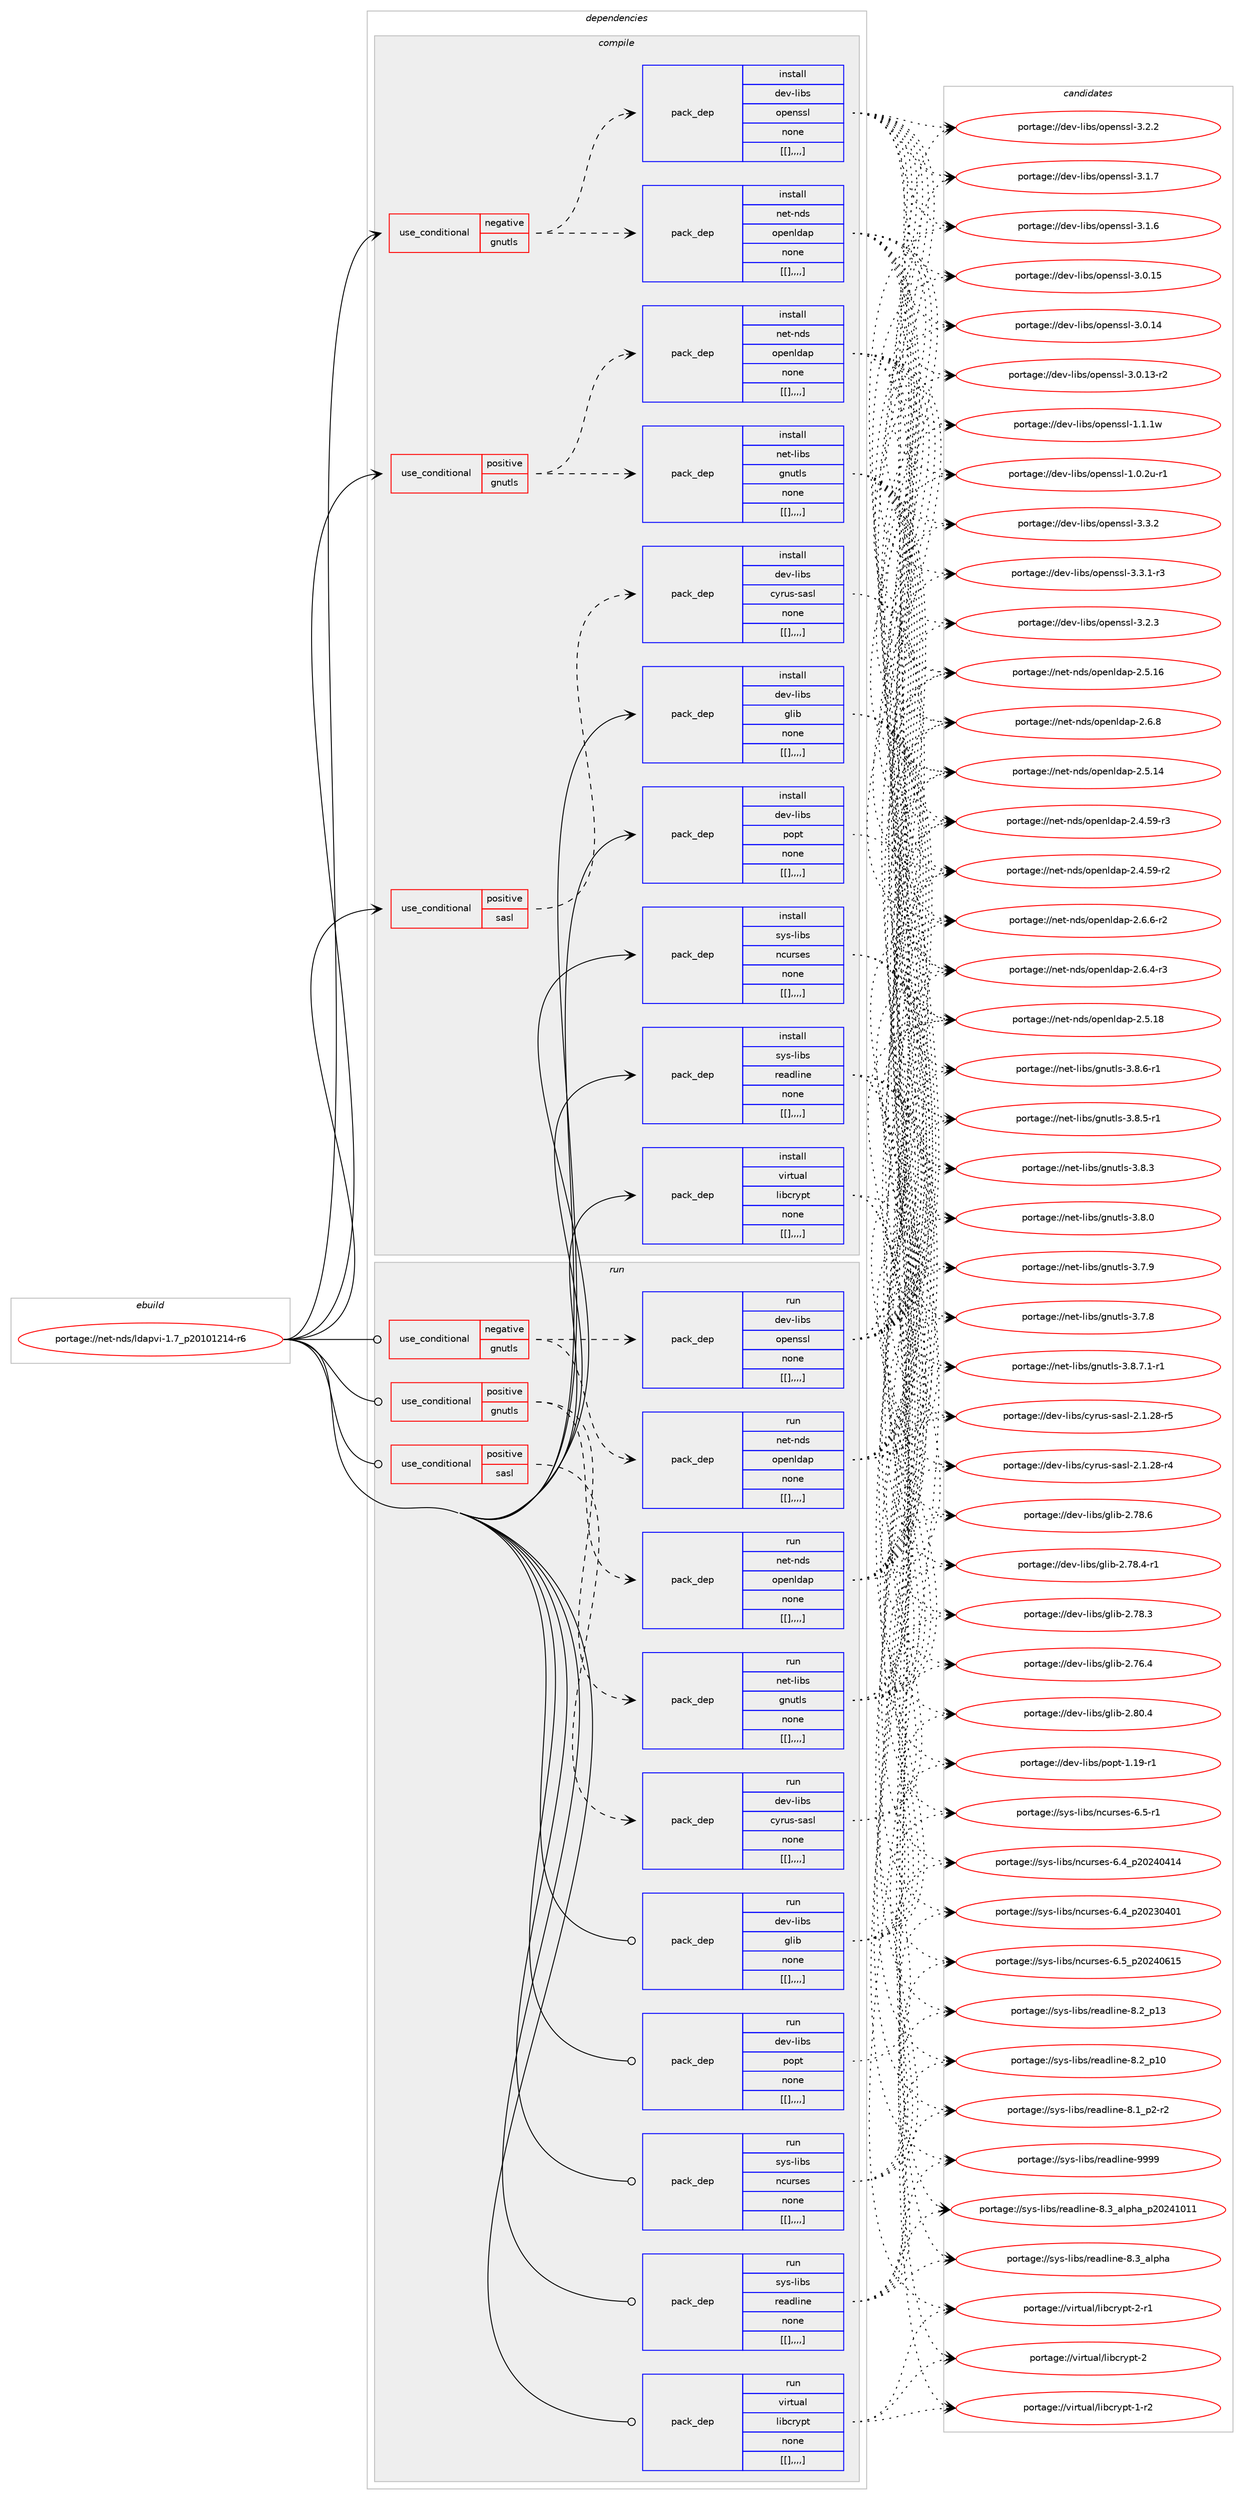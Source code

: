 digraph prolog {

# *************
# Graph options
# *************

newrank=true;
concentrate=true;
compound=true;
graph [rankdir=LR,fontname=Helvetica,fontsize=10,ranksep=1.5];#, ranksep=2.5, nodesep=0.2];
edge  [arrowhead=vee];
node  [fontname=Helvetica,fontsize=10];

# **********
# The ebuild
# **********

subgraph cluster_leftcol {
color=gray;
label=<<i>ebuild</i>>;
id [label="portage://net-nds/ldapvi-1.7_p20101214-r6", color=red, width=4, href="../net-nds/ldapvi-1.7_p20101214-r6.svg"];
}

# ****************
# The dependencies
# ****************

subgraph cluster_midcol {
color=gray;
label=<<i>dependencies</i>>;
subgraph cluster_compile {
fillcolor="#eeeeee";
style=filled;
label=<<i>compile</i>>;
subgraph cond106019 {
dependency401223 [label=<<TABLE BORDER="0" CELLBORDER="1" CELLSPACING="0" CELLPADDING="4"><TR><TD ROWSPAN="3" CELLPADDING="10">use_conditional</TD></TR><TR><TD>negative</TD></TR><TR><TD>gnutls</TD></TR></TABLE>>, shape=none, color=red];
subgraph pack292220 {
dependency401324 [label=<<TABLE BORDER="0" CELLBORDER="1" CELLSPACING="0" CELLPADDING="4" WIDTH="220"><TR><TD ROWSPAN="6" CELLPADDING="30">pack_dep</TD></TR><TR><TD WIDTH="110">install</TD></TR><TR><TD>dev-libs</TD></TR><TR><TD>openssl</TD></TR><TR><TD>none</TD></TR><TR><TD>[[],,,,]</TD></TR></TABLE>>, shape=none, color=blue];
}
dependency401223:e -> dependency401324:w [weight=20,style="dashed",arrowhead="vee"];
subgraph pack292271 {
dependency401339 [label=<<TABLE BORDER="0" CELLBORDER="1" CELLSPACING="0" CELLPADDING="4" WIDTH="220"><TR><TD ROWSPAN="6" CELLPADDING="30">pack_dep</TD></TR><TR><TD WIDTH="110">install</TD></TR><TR><TD>net-nds</TD></TR><TR><TD>openldap</TD></TR><TR><TD>none</TD></TR><TR><TD>[[],,,,]</TD></TR></TABLE>>, shape=none, color=blue];
}
dependency401223:e -> dependency401339:w [weight=20,style="dashed",arrowhead="vee"];
}
id:e -> dependency401223:w [weight=20,style="solid",arrowhead="vee"];
subgraph cond106047 {
dependency401365 [label=<<TABLE BORDER="0" CELLBORDER="1" CELLSPACING="0" CELLPADDING="4"><TR><TD ROWSPAN="3" CELLPADDING="10">use_conditional</TD></TR><TR><TD>positive</TD></TR><TR><TD>gnutls</TD></TR></TABLE>>, shape=none, color=red];
subgraph pack292302 {
dependency401391 [label=<<TABLE BORDER="0" CELLBORDER="1" CELLSPACING="0" CELLPADDING="4" WIDTH="220"><TR><TD ROWSPAN="6" CELLPADDING="30">pack_dep</TD></TR><TR><TD WIDTH="110">install</TD></TR><TR><TD>net-libs</TD></TR><TR><TD>gnutls</TD></TR><TR><TD>none</TD></TR><TR><TD>[[],,,,]</TD></TR></TABLE>>, shape=none, color=blue];
}
dependency401365:e -> dependency401391:w [weight=20,style="dashed",arrowhead="vee"];
subgraph pack292320 {
dependency401395 [label=<<TABLE BORDER="0" CELLBORDER="1" CELLSPACING="0" CELLPADDING="4" WIDTH="220"><TR><TD ROWSPAN="6" CELLPADDING="30">pack_dep</TD></TR><TR><TD WIDTH="110">install</TD></TR><TR><TD>net-nds</TD></TR><TR><TD>openldap</TD></TR><TR><TD>none</TD></TR><TR><TD>[[],,,,]</TD></TR></TABLE>>, shape=none, color=blue];
}
dependency401365:e -> dependency401395:w [weight=20,style="dashed",arrowhead="vee"];
}
id:e -> dependency401365:w [weight=20,style="solid",arrowhead="vee"];
subgraph cond106062 {
dependency401420 [label=<<TABLE BORDER="0" CELLBORDER="1" CELLSPACING="0" CELLPADDING="4"><TR><TD ROWSPAN="3" CELLPADDING="10">use_conditional</TD></TR><TR><TD>positive</TD></TR><TR><TD>sasl</TD></TR></TABLE>>, shape=none, color=red];
subgraph pack292348 {
dependency401436 [label=<<TABLE BORDER="0" CELLBORDER="1" CELLSPACING="0" CELLPADDING="4" WIDTH="220"><TR><TD ROWSPAN="6" CELLPADDING="30">pack_dep</TD></TR><TR><TD WIDTH="110">install</TD></TR><TR><TD>dev-libs</TD></TR><TR><TD>cyrus-sasl</TD></TR><TR><TD>none</TD></TR><TR><TD>[[],,,,]</TD></TR></TABLE>>, shape=none, color=blue];
}
dependency401420:e -> dependency401436:w [weight=20,style="dashed",arrowhead="vee"];
}
id:e -> dependency401420:w [weight=20,style="solid",arrowhead="vee"];
subgraph pack292352 {
dependency401440 [label=<<TABLE BORDER="0" CELLBORDER="1" CELLSPACING="0" CELLPADDING="4" WIDTH="220"><TR><TD ROWSPAN="6" CELLPADDING="30">pack_dep</TD></TR><TR><TD WIDTH="110">install</TD></TR><TR><TD>dev-libs</TD></TR><TR><TD>glib</TD></TR><TR><TD>none</TD></TR><TR><TD>[[],,,,]</TD></TR></TABLE>>, shape=none, color=blue];
}
id:e -> dependency401440:w [weight=20,style="solid",arrowhead="vee"];
subgraph pack292364 {
dependency401473 [label=<<TABLE BORDER="0" CELLBORDER="1" CELLSPACING="0" CELLPADDING="4" WIDTH="220"><TR><TD ROWSPAN="6" CELLPADDING="30">pack_dep</TD></TR><TR><TD WIDTH="110">install</TD></TR><TR><TD>dev-libs</TD></TR><TR><TD>popt</TD></TR><TR><TD>none</TD></TR><TR><TD>[[],,,,]</TD></TR></TABLE>>, shape=none, color=blue];
}
id:e -> dependency401473:w [weight=20,style="solid",arrowhead="vee"];
subgraph pack292385 {
dependency401491 [label=<<TABLE BORDER="0" CELLBORDER="1" CELLSPACING="0" CELLPADDING="4" WIDTH="220"><TR><TD ROWSPAN="6" CELLPADDING="30">pack_dep</TD></TR><TR><TD WIDTH="110">install</TD></TR><TR><TD>sys-libs</TD></TR><TR><TD>ncurses</TD></TR><TR><TD>none</TD></TR><TR><TD>[[],,,,]</TD></TR></TABLE>>, shape=none, color=blue];
}
id:e -> dependency401491:w [weight=20,style="solid",arrowhead="vee"];
subgraph pack292386 {
dependency401506 [label=<<TABLE BORDER="0" CELLBORDER="1" CELLSPACING="0" CELLPADDING="4" WIDTH="220"><TR><TD ROWSPAN="6" CELLPADDING="30">pack_dep</TD></TR><TR><TD WIDTH="110">install</TD></TR><TR><TD>sys-libs</TD></TR><TR><TD>readline</TD></TR><TR><TD>none</TD></TR><TR><TD>[[],,,,]</TD></TR></TABLE>>, shape=none, color=blue];
}
id:e -> dependency401506:w [weight=20,style="solid",arrowhead="vee"];
subgraph pack292399 {
dependency401509 [label=<<TABLE BORDER="0" CELLBORDER="1" CELLSPACING="0" CELLPADDING="4" WIDTH="220"><TR><TD ROWSPAN="6" CELLPADDING="30">pack_dep</TD></TR><TR><TD WIDTH="110">install</TD></TR><TR><TD>virtual</TD></TR><TR><TD>libcrypt</TD></TR><TR><TD>none</TD></TR><TR><TD>[[],,,,]</TD></TR></TABLE>>, shape=none, color=blue];
}
id:e -> dependency401509:w [weight=20,style="solid",arrowhead="vee"];
}
subgraph cluster_compileandrun {
fillcolor="#eeeeee";
style=filled;
label=<<i>compile and run</i>>;
}
subgraph cluster_run {
fillcolor="#eeeeee";
style=filled;
label=<<i>run</i>>;
subgraph cond106097 {
dependency401528 [label=<<TABLE BORDER="0" CELLBORDER="1" CELLSPACING="0" CELLPADDING="4"><TR><TD ROWSPAN="3" CELLPADDING="10">use_conditional</TD></TR><TR><TD>negative</TD></TR><TR><TD>gnutls</TD></TR></TABLE>>, shape=none, color=red];
subgraph pack292431 {
dependency401577 [label=<<TABLE BORDER="0" CELLBORDER="1" CELLSPACING="0" CELLPADDING="4" WIDTH="220"><TR><TD ROWSPAN="6" CELLPADDING="30">pack_dep</TD></TR><TR><TD WIDTH="110">run</TD></TR><TR><TD>dev-libs</TD></TR><TR><TD>openssl</TD></TR><TR><TD>none</TD></TR><TR><TD>[[],,,,]</TD></TR></TABLE>>, shape=none, color=blue];
}
dependency401528:e -> dependency401577:w [weight=20,style="dashed",arrowhead="vee"];
subgraph pack292487 {
dependency401644 [label=<<TABLE BORDER="0" CELLBORDER="1" CELLSPACING="0" CELLPADDING="4" WIDTH="220"><TR><TD ROWSPAN="6" CELLPADDING="30">pack_dep</TD></TR><TR><TD WIDTH="110">run</TD></TR><TR><TD>net-nds</TD></TR><TR><TD>openldap</TD></TR><TR><TD>none</TD></TR><TR><TD>[[],,,,]</TD></TR></TABLE>>, shape=none, color=blue];
}
dependency401528:e -> dependency401644:w [weight=20,style="dashed",arrowhead="vee"];
}
id:e -> dependency401528:w [weight=20,style="solid",arrowhead="odot"];
subgraph cond106138 {
dependency401691 [label=<<TABLE BORDER="0" CELLBORDER="1" CELLSPACING="0" CELLPADDING="4"><TR><TD ROWSPAN="3" CELLPADDING="10">use_conditional</TD></TR><TR><TD>positive</TD></TR><TR><TD>gnutls</TD></TR></TABLE>>, shape=none, color=red];
subgraph pack292540 {
dependency401721 [label=<<TABLE BORDER="0" CELLBORDER="1" CELLSPACING="0" CELLPADDING="4" WIDTH="220"><TR><TD ROWSPAN="6" CELLPADDING="30">pack_dep</TD></TR><TR><TD WIDTH="110">run</TD></TR><TR><TD>net-libs</TD></TR><TR><TD>gnutls</TD></TR><TR><TD>none</TD></TR><TR><TD>[[],,,,]</TD></TR></TABLE>>, shape=none, color=blue];
}
dependency401691:e -> dependency401721:w [weight=20,style="dashed",arrowhead="vee"];
subgraph pack292561 {
dependency401778 [label=<<TABLE BORDER="0" CELLBORDER="1" CELLSPACING="0" CELLPADDING="4" WIDTH="220"><TR><TD ROWSPAN="6" CELLPADDING="30">pack_dep</TD></TR><TR><TD WIDTH="110">run</TD></TR><TR><TD>net-nds</TD></TR><TR><TD>openldap</TD></TR><TR><TD>none</TD></TR><TR><TD>[[],,,,]</TD></TR></TABLE>>, shape=none, color=blue];
}
dependency401691:e -> dependency401778:w [weight=20,style="dashed",arrowhead="vee"];
}
id:e -> dependency401691:w [weight=20,style="solid",arrowhead="odot"];
subgraph cond106185 {
dependency401794 [label=<<TABLE BORDER="0" CELLBORDER="1" CELLSPACING="0" CELLPADDING="4"><TR><TD ROWSPAN="3" CELLPADDING="10">use_conditional</TD></TR><TR><TD>positive</TD></TR><TR><TD>sasl</TD></TR></TABLE>>, shape=none, color=red];
subgraph pack292589 {
dependency401837 [label=<<TABLE BORDER="0" CELLBORDER="1" CELLSPACING="0" CELLPADDING="4" WIDTH="220"><TR><TD ROWSPAN="6" CELLPADDING="30">pack_dep</TD></TR><TR><TD WIDTH="110">run</TD></TR><TR><TD>dev-libs</TD></TR><TR><TD>cyrus-sasl</TD></TR><TR><TD>none</TD></TR><TR><TD>[[],,,,]</TD></TR></TABLE>>, shape=none, color=blue];
}
dependency401794:e -> dependency401837:w [weight=20,style="dashed",arrowhead="vee"];
}
id:e -> dependency401794:w [weight=20,style="solid",arrowhead="odot"];
subgraph pack292631 {
dependency401904 [label=<<TABLE BORDER="0" CELLBORDER="1" CELLSPACING="0" CELLPADDING="4" WIDTH="220"><TR><TD ROWSPAN="6" CELLPADDING="30">pack_dep</TD></TR><TR><TD WIDTH="110">run</TD></TR><TR><TD>dev-libs</TD></TR><TR><TD>glib</TD></TR><TR><TD>none</TD></TR><TR><TD>[[],,,,]</TD></TR></TABLE>>, shape=none, color=blue];
}
id:e -> dependency401904:w [weight=20,style="solid",arrowhead="odot"];
subgraph pack292663 {
dependency401909 [label=<<TABLE BORDER="0" CELLBORDER="1" CELLSPACING="0" CELLPADDING="4" WIDTH="220"><TR><TD ROWSPAN="6" CELLPADDING="30">pack_dep</TD></TR><TR><TD WIDTH="110">run</TD></TR><TR><TD>dev-libs</TD></TR><TR><TD>popt</TD></TR><TR><TD>none</TD></TR><TR><TD>[[],,,,]</TD></TR></TABLE>>, shape=none, color=blue];
}
id:e -> dependency401909:w [weight=20,style="solid",arrowhead="odot"];
subgraph pack292676 {
dependency401928 [label=<<TABLE BORDER="0" CELLBORDER="1" CELLSPACING="0" CELLPADDING="4" WIDTH="220"><TR><TD ROWSPAN="6" CELLPADDING="30">pack_dep</TD></TR><TR><TD WIDTH="110">run</TD></TR><TR><TD>sys-libs</TD></TR><TR><TD>ncurses</TD></TR><TR><TD>none</TD></TR><TR><TD>[[],,,,]</TD></TR></TABLE>>, shape=none, color=blue];
}
id:e -> dependency401928:w [weight=20,style="solid",arrowhead="odot"];
subgraph pack292690 {
dependency401944 [label=<<TABLE BORDER="0" CELLBORDER="1" CELLSPACING="0" CELLPADDING="4" WIDTH="220"><TR><TD ROWSPAN="6" CELLPADDING="30">pack_dep</TD></TR><TR><TD WIDTH="110">run</TD></TR><TR><TD>sys-libs</TD></TR><TR><TD>readline</TD></TR><TR><TD>none</TD></TR><TR><TD>[[],,,,]</TD></TR></TABLE>>, shape=none, color=blue];
}
id:e -> dependency401944:w [weight=20,style="solid",arrowhead="odot"];
subgraph pack292726 {
dependency402016 [label=<<TABLE BORDER="0" CELLBORDER="1" CELLSPACING="0" CELLPADDING="4" WIDTH="220"><TR><TD ROWSPAN="6" CELLPADDING="30">pack_dep</TD></TR><TR><TD WIDTH="110">run</TD></TR><TR><TD>virtual</TD></TR><TR><TD>libcrypt</TD></TR><TR><TD>none</TD></TR><TR><TD>[[],,,,]</TD></TR></TABLE>>, shape=none, color=blue];
}
id:e -> dependency402016:w [weight=20,style="solid",arrowhead="odot"];
}
}

# **************
# The candidates
# **************

subgraph cluster_choices {
rank=same;
color=gray;
label=<<i>candidates</i>>;

subgraph choice291883 {
color=black;
nodesep=1;
choice100101118451081059811547111112101110115115108455146514650 [label="portage://dev-libs/openssl-3.3.2", color=red, width=4,href="../dev-libs/openssl-3.3.2.svg"];
choice1001011184510810598115471111121011101151151084551465146494511451 [label="portage://dev-libs/openssl-3.3.1-r3", color=red, width=4,href="../dev-libs/openssl-3.3.1-r3.svg"];
choice100101118451081059811547111112101110115115108455146504651 [label="portage://dev-libs/openssl-3.2.3", color=red, width=4,href="../dev-libs/openssl-3.2.3.svg"];
choice100101118451081059811547111112101110115115108455146504650 [label="portage://dev-libs/openssl-3.2.2", color=red, width=4,href="../dev-libs/openssl-3.2.2.svg"];
choice100101118451081059811547111112101110115115108455146494655 [label="portage://dev-libs/openssl-3.1.7", color=red, width=4,href="../dev-libs/openssl-3.1.7.svg"];
choice100101118451081059811547111112101110115115108455146494654 [label="portage://dev-libs/openssl-3.1.6", color=red, width=4,href="../dev-libs/openssl-3.1.6.svg"];
choice10010111845108105981154711111210111011511510845514648464953 [label="portage://dev-libs/openssl-3.0.15", color=red, width=4,href="../dev-libs/openssl-3.0.15.svg"];
choice10010111845108105981154711111210111011511510845514648464952 [label="portage://dev-libs/openssl-3.0.14", color=red, width=4,href="../dev-libs/openssl-3.0.14.svg"];
choice100101118451081059811547111112101110115115108455146484649514511450 [label="portage://dev-libs/openssl-3.0.13-r2", color=red, width=4,href="../dev-libs/openssl-3.0.13-r2.svg"];
choice100101118451081059811547111112101110115115108454946494649119 [label="portage://dev-libs/openssl-1.1.1w", color=red, width=4,href="../dev-libs/openssl-1.1.1w.svg"];
choice1001011184510810598115471111121011101151151084549464846501174511449 [label="portage://dev-libs/openssl-1.0.2u-r1", color=red, width=4,href="../dev-libs/openssl-1.0.2u-r1.svg"];
dependency401324:e -> choice100101118451081059811547111112101110115115108455146514650:w [style=dotted,weight="100"];
dependency401324:e -> choice1001011184510810598115471111121011101151151084551465146494511451:w [style=dotted,weight="100"];
dependency401324:e -> choice100101118451081059811547111112101110115115108455146504651:w [style=dotted,weight="100"];
dependency401324:e -> choice100101118451081059811547111112101110115115108455146504650:w [style=dotted,weight="100"];
dependency401324:e -> choice100101118451081059811547111112101110115115108455146494655:w [style=dotted,weight="100"];
dependency401324:e -> choice100101118451081059811547111112101110115115108455146494654:w [style=dotted,weight="100"];
dependency401324:e -> choice10010111845108105981154711111210111011511510845514648464953:w [style=dotted,weight="100"];
dependency401324:e -> choice10010111845108105981154711111210111011511510845514648464952:w [style=dotted,weight="100"];
dependency401324:e -> choice100101118451081059811547111112101110115115108455146484649514511450:w [style=dotted,weight="100"];
dependency401324:e -> choice100101118451081059811547111112101110115115108454946494649119:w [style=dotted,weight="100"];
dependency401324:e -> choice1001011184510810598115471111121011101151151084549464846501174511449:w [style=dotted,weight="100"];
}
subgraph choice291899 {
color=black;
nodesep=1;
choice110101116451101001154711111210111010810097112455046544656 [label="portage://net-nds/openldap-2.6.8", color=red, width=4,href="../net-nds/openldap-2.6.8.svg"];
choice1101011164511010011547111112101110108100971124550465446544511450 [label="portage://net-nds/openldap-2.6.6-r2", color=red, width=4,href="../net-nds/openldap-2.6.6-r2.svg"];
choice1101011164511010011547111112101110108100971124550465446524511451 [label="portage://net-nds/openldap-2.6.4-r3", color=red, width=4,href="../net-nds/openldap-2.6.4-r3.svg"];
choice11010111645110100115471111121011101081009711245504653464956 [label="portage://net-nds/openldap-2.5.18", color=red, width=4,href="../net-nds/openldap-2.5.18.svg"];
choice11010111645110100115471111121011101081009711245504653464954 [label="portage://net-nds/openldap-2.5.16", color=red, width=4,href="../net-nds/openldap-2.5.16.svg"];
choice11010111645110100115471111121011101081009711245504653464952 [label="portage://net-nds/openldap-2.5.14", color=red, width=4,href="../net-nds/openldap-2.5.14.svg"];
choice110101116451101001154711111210111010810097112455046524653574511451 [label="portage://net-nds/openldap-2.4.59-r3", color=red, width=4,href="../net-nds/openldap-2.4.59-r3.svg"];
choice110101116451101001154711111210111010810097112455046524653574511450 [label="portage://net-nds/openldap-2.4.59-r2", color=red, width=4,href="../net-nds/openldap-2.4.59-r2.svg"];
dependency401339:e -> choice110101116451101001154711111210111010810097112455046544656:w [style=dotted,weight="100"];
dependency401339:e -> choice1101011164511010011547111112101110108100971124550465446544511450:w [style=dotted,weight="100"];
dependency401339:e -> choice1101011164511010011547111112101110108100971124550465446524511451:w [style=dotted,weight="100"];
dependency401339:e -> choice11010111645110100115471111121011101081009711245504653464956:w [style=dotted,weight="100"];
dependency401339:e -> choice11010111645110100115471111121011101081009711245504653464954:w [style=dotted,weight="100"];
dependency401339:e -> choice11010111645110100115471111121011101081009711245504653464952:w [style=dotted,weight="100"];
dependency401339:e -> choice110101116451101001154711111210111010810097112455046524653574511451:w [style=dotted,weight="100"];
dependency401339:e -> choice110101116451101001154711111210111010810097112455046524653574511450:w [style=dotted,weight="100"];
}
subgraph choice291933 {
color=black;
nodesep=1;
choice11010111645108105981154710311011711610811545514656465546494511449 [label="portage://net-libs/gnutls-3.8.7.1-r1", color=red, width=4,href="../net-libs/gnutls-3.8.7.1-r1.svg"];
choice1101011164510810598115471031101171161081154551465646544511449 [label="portage://net-libs/gnutls-3.8.6-r1", color=red, width=4,href="../net-libs/gnutls-3.8.6-r1.svg"];
choice1101011164510810598115471031101171161081154551465646534511449 [label="portage://net-libs/gnutls-3.8.5-r1", color=red, width=4,href="../net-libs/gnutls-3.8.5-r1.svg"];
choice110101116451081059811547103110117116108115455146564651 [label="portage://net-libs/gnutls-3.8.3", color=red, width=4,href="../net-libs/gnutls-3.8.3.svg"];
choice110101116451081059811547103110117116108115455146564648 [label="portage://net-libs/gnutls-3.8.0", color=red, width=4,href="../net-libs/gnutls-3.8.0.svg"];
choice110101116451081059811547103110117116108115455146554657 [label="portage://net-libs/gnutls-3.7.9", color=red, width=4,href="../net-libs/gnutls-3.7.9.svg"];
choice110101116451081059811547103110117116108115455146554656 [label="portage://net-libs/gnutls-3.7.8", color=red, width=4,href="../net-libs/gnutls-3.7.8.svg"];
dependency401391:e -> choice11010111645108105981154710311011711610811545514656465546494511449:w [style=dotted,weight="100"];
dependency401391:e -> choice1101011164510810598115471031101171161081154551465646544511449:w [style=dotted,weight="100"];
dependency401391:e -> choice1101011164510810598115471031101171161081154551465646534511449:w [style=dotted,weight="100"];
dependency401391:e -> choice110101116451081059811547103110117116108115455146564651:w [style=dotted,weight="100"];
dependency401391:e -> choice110101116451081059811547103110117116108115455146564648:w [style=dotted,weight="100"];
dependency401391:e -> choice110101116451081059811547103110117116108115455146554657:w [style=dotted,weight="100"];
dependency401391:e -> choice110101116451081059811547103110117116108115455146554656:w [style=dotted,weight="100"];
}
subgraph choice291967 {
color=black;
nodesep=1;
choice110101116451101001154711111210111010810097112455046544656 [label="portage://net-nds/openldap-2.6.8", color=red, width=4,href="../net-nds/openldap-2.6.8.svg"];
choice1101011164511010011547111112101110108100971124550465446544511450 [label="portage://net-nds/openldap-2.6.6-r2", color=red, width=4,href="../net-nds/openldap-2.6.6-r2.svg"];
choice1101011164511010011547111112101110108100971124550465446524511451 [label="portage://net-nds/openldap-2.6.4-r3", color=red, width=4,href="../net-nds/openldap-2.6.4-r3.svg"];
choice11010111645110100115471111121011101081009711245504653464956 [label="portage://net-nds/openldap-2.5.18", color=red, width=4,href="../net-nds/openldap-2.5.18.svg"];
choice11010111645110100115471111121011101081009711245504653464954 [label="portage://net-nds/openldap-2.5.16", color=red, width=4,href="../net-nds/openldap-2.5.16.svg"];
choice11010111645110100115471111121011101081009711245504653464952 [label="portage://net-nds/openldap-2.5.14", color=red, width=4,href="../net-nds/openldap-2.5.14.svg"];
choice110101116451101001154711111210111010810097112455046524653574511451 [label="portage://net-nds/openldap-2.4.59-r3", color=red, width=4,href="../net-nds/openldap-2.4.59-r3.svg"];
choice110101116451101001154711111210111010810097112455046524653574511450 [label="portage://net-nds/openldap-2.4.59-r2", color=red, width=4,href="../net-nds/openldap-2.4.59-r2.svg"];
dependency401395:e -> choice110101116451101001154711111210111010810097112455046544656:w [style=dotted,weight="100"];
dependency401395:e -> choice1101011164511010011547111112101110108100971124550465446544511450:w [style=dotted,weight="100"];
dependency401395:e -> choice1101011164511010011547111112101110108100971124550465446524511451:w [style=dotted,weight="100"];
dependency401395:e -> choice11010111645110100115471111121011101081009711245504653464956:w [style=dotted,weight="100"];
dependency401395:e -> choice11010111645110100115471111121011101081009711245504653464954:w [style=dotted,weight="100"];
dependency401395:e -> choice11010111645110100115471111121011101081009711245504653464952:w [style=dotted,weight="100"];
dependency401395:e -> choice110101116451101001154711111210111010810097112455046524653574511451:w [style=dotted,weight="100"];
dependency401395:e -> choice110101116451101001154711111210111010810097112455046524653574511450:w [style=dotted,weight="100"];
}
subgraph choice291978 {
color=black;
nodesep=1;
choice100101118451081059811547991211141171154511597115108455046494650564511453 [label="portage://dev-libs/cyrus-sasl-2.1.28-r5", color=red, width=4,href="../dev-libs/cyrus-sasl-2.1.28-r5.svg"];
choice100101118451081059811547991211141171154511597115108455046494650564511452 [label="portage://dev-libs/cyrus-sasl-2.1.28-r4", color=red, width=4,href="../dev-libs/cyrus-sasl-2.1.28-r4.svg"];
dependency401436:e -> choice100101118451081059811547991211141171154511597115108455046494650564511453:w [style=dotted,weight="100"];
dependency401436:e -> choice100101118451081059811547991211141171154511597115108455046494650564511452:w [style=dotted,weight="100"];
}
subgraph choice291993 {
color=black;
nodesep=1;
choice1001011184510810598115471031081059845504656484652 [label="portage://dev-libs/glib-2.80.4", color=red, width=4,href="../dev-libs/glib-2.80.4.svg"];
choice1001011184510810598115471031081059845504655564654 [label="portage://dev-libs/glib-2.78.6", color=red, width=4,href="../dev-libs/glib-2.78.6.svg"];
choice10010111845108105981154710310810598455046555646524511449 [label="portage://dev-libs/glib-2.78.4-r1", color=red, width=4,href="../dev-libs/glib-2.78.4-r1.svg"];
choice1001011184510810598115471031081059845504655564651 [label="portage://dev-libs/glib-2.78.3", color=red, width=4,href="../dev-libs/glib-2.78.3.svg"];
choice1001011184510810598115471031081059845504655544652 [label="portage://dev-libs/glib-2.76.4", color=red, width=4,href="../dev-libs/glib-2.76.4.svg"];
dependency401440:e -> choice1001011184510810598115471031081059845504656484652:w [style=dotted,weight="100"];
dependency401440:e -> choice1001011184510810598115471031081059845504655564654:w [style=dotted,weight="100"];
dependency401440:e -> choice10010111845108105981154710310810598455046555646524511449:w [style=dotted,weight="100"];
dependency401440:e -> choice1001011184510810598115471031081059845504655564651:w [style=dotted,weight="100"];
dependency401440:e -> choice1001011184510810598115471031081059845504655544652:w [style=dotted,weight="100"];
}
subgraph choice292021 {
color=black;
nodesep=1;
choice10010111845108105981154711211111211645494649574511449 [label="portage://dev-libs/popt-1.19-r1", color=red, width=4,href="../dev-libs/popt-1.19-r1.svg"];
dependency401473:e -> choice10010111845108105981154711211111211645494649574511449:w [style=dotted,weight="100"];
}
subgraph choice292023 {
color=black;
nodesep=1;
choice1151211154510810598115471109911711411510111545544653951125048505248544953 [label="portage://sys-libs/ncurses-6.5_p20240615", color=red, width=4,href="../sys-libs/ncurses-6.5_p20240615.svg"];
choice11512111545108105981154711099117114115101115455446534511449 [label="portage://sys-libs/ncurses-6.5-r1", color=red, width=4,href="../sys-libs/ncurses-6.5-r1.svg"];
choice1151211154510810598115471109911711411510111545544652951125048505248524952 [label="portage://sys-libs/ncurses-6.4_p20240414", color=red, width=4,href="../sys-libs/ncurses-6.4_p20240414.svg"];
choice1151211154510810598115471109911711411510111545544652951125048505148524849 [label="portage://sys-libs/ncurses-6.4_p20230401", color=red, width=4,href="../sys-libs/ncurses-6.4_p20230401.svg"];
dependency401491:e -> choice1151211154510810598115471109911711411510111545544653951125048505248544953:w [style=dotted,weight="100"];
dependency401491:e -> choice11512111545108105981154711099117114115101115455446534511449:w [style=dotted,weight="100"];
dependency401491:e -> choice1151211154510810598115471109911711411510111545544652951125048505248524952:w [style=dotted,weight="100"];
dependency401491:e -> choice1151211154510810598115471109911711411510111545544652951125048505148524849:w [style=dotted,weight="100"];
}
subgraph choice292027 {
color=black;
nodesep=1;
choice115121115451081059811547114101971001081051101014557575757 [label="portage://sys-libs/readline-9999", color=red, width=4,href="../sys-libs/readline-9999.svg"];
choice1151211154510810598115471141019710010810511010145564651959710811210497951125048505249484949 [label="portage://sys-libs/readline-8.3_alpha_p20241011", color=red, width=4,href="../sys-libs/readline-8.3_alpha_p20241011.svg"];
choice1151211154510810598115471141019710010810511010145564651959710811210497 [label="portage://sys-libs/readline-8.3_alpha", color=red, width=4,href="../sys-libs/readline-8.3_alpha.svg"];
choice1151211154510810598115471141019710010810511010145564650951124951 [label="portage://sys-libs/readline-8.2_p13", color=red, width=4,href="../sys-libs/readline-8.2_p13.svg"];
choice1151211154510810598115471141019710010810511010145564650951124948 [label="portage://sys-libs/readline-8.2_p10", color=red, width=4,href="../sys-libs/readline-8.2_p10.svg"];
choice115121115451081059811547114101971001081051101014556464995112504511450 [label="portage://sys-libs/readline-8.1_p2-r2", color=red, width=4,href="../sys-libs/readline-8.1_p2-r2.svg"];
dependency401506:e -> choice115121115451081059811547114101971001081051101014557575757:w [style=dotted,weight="100"];
dependency401506:e -> choice1151211154510810598115471141019710010810511010145564651959710811210497951125048505249484949:w [style=dotted,weight="100"];
dependency401506:e -> choice1151211154510810598115471141019710010810511010145564651959710811210497:w [style=dotted,weight="100"];
dependency401506:e -> choice1151211154510810598115471141019710010810511010145564650951124951:w [style=dotted,weight="100"];
dependency401506:e -> choice1151211154510810598115471141019710010810511010145564650951124948:w [style=dotted,weight="100"];
dependency401506:e -> choice115121115451081059811547114101971001081051101014556464995112504511450:w [style=dotted,weight="100"];
}
subgraph choice292050 {
color=black;
nodesep=1;
choice1181051141161179710847108105989911412111211645504511449 [label="portage://virtual/libcrypt-2-r1", color=red, width=4,href="../virtual/libcrypt-2-r1.svg"];
choice118105114116117971084710810598991141211121164550 [label="portage://virtual/libcrypt-2", color=red, width=4,href="../virtual/libcrypt-2.svg"];
choice1181051141161179710847108105989911412111211645494511450 [label="portage://virtual/libcrypt-1-r2", color=red, width=4,href="../virtual/libcrypt-1-r2.svg"];
dependency401509:e -> choice1181051141161179710847108105989911412111211645504511449:w [style=dotted,weight="100"];
dependency401509:e -> choice118105114116117971084710810598991141211121164550:w [style=dotted,weight="100"];
dependency401509:e -> choice1181051141161179710847108105989911412111211645494511450:w [style=dotted,weight="100"];
}
subgraph choice292056 {
color=black;
nodesep=1;
choice100101118451081059811547111112101110115115108455146514650 [label="portage://dev-libs/openssl-3.3.2", color=red, width=4,href="../dev-libs/openssl-3.3.2.svg"];
choice1001011184510810598115471111121011101151151084551465146494511451 [label="portage://dev-libs/openssl-3.3.1-r3", color=red, width=4,href="../dev-libs/openssl-3.3.1-r3.svg"];
choice100101118451081059811547111112101110115115108455146504651 [label="portage://dev-libs/openssl-3.2.3", color=red, width=4,href="../dev-libs/openssl-3.2.3.svg"];
choice100101118451081059811547111112101110115115108455146504650 [label="portage://dev-libs/openssl-3.2.2", color=red, width=4,href="../dev-libs/openssl-3.2.2.svg"];
choice100101118451081059811547111112101110115115108455146494655 [label="portage://dev-libs/openssl-3.1.7", color=red, width=4,href="../dev-libs/openssl-3.1.7.svg"];
choice100101118451081059811547111112101110115115108455146494654 [label="portage://dev-libs/openssl-3.1.6", color=red, width=4,href="../dev-libs/openssl-3.1.6.svg"];
choice10010111845108105981154711111210111011511510845514648464953 [label="portage://dev-libs/openssl-3.0.15", color=red, width=4,href="../dev-libs/openssl-3.0.15.svg"];
choice10010111845108105981154711111210111011511510845514648464952 [label="portage://dev-libs/openssl-3.0.14", color=red, width=4,href="../dev-libs/openssl-3.0.14.svg"];
choice100101118451081059811547111112101110115115108455146484649514511450 [label="portage://dev-libs/openssl-3.0.13-r2", color=red, width=4,href="../dev-libs/openssl-3.0.13-r2.svg"];
choice100101118451081059811547111112101110115115108454946494649119 [label="portage://dev-libs/openssl-1.1.1w", color=red, width=4,href="../dev-libs/openssl-1.1.1w.svg"];
choice1001011184510810598115471111121011101151151084549464846501174511449 [label="portage://dev-libs/openssl-1.0.2u-r1", color=red, width=4,href="../dev-libs/openssl-1.0.2u-r1.svg"];
dependency401577:e -> choice100101118451081059811547111112101110115115108455146514650:w [style=dotted,weight="100"];
dependency401577:e -> choice1001011184510810598115471111121011101151151084551465146494511451:w [style=dotted,weight="100"];
dependency401577:e -> choice100101118451081059811547111112101110115115108455146504651:w [style=dotted,weight="100"];
dependency401577:e -> choice100101118451081059811547111112101110115115108455146504650:w [style=dotted,weight="100"];
dependency401577:e -> choice100101118451081059811547111112101110115115108455146494655:w [style=dotted,weight="100"];
dependency401577:e -> choice100101118451081059811547111112101110115115108455146494654:w [style=dotted,weight="100"];
dependency401577:e -> choice10010111845108105981154711111210111011511510845514648464953:w [style=dotted,weight="100"];
dependency401577:e -> choice10010111845108105981154711111210111011511510845514648464952:w [style=dotted,weight="100"];
dependency401577:e -> choice100101118451081059811547111112101110115115108455146484649514511450:w [style=dotted,weight="100"];
dependency401577:e -> choice100101118451081059811547111112101110115115108454946494649119:w [style=dotted,weight="100"];
dependency401577:e -> choice1001011184510810598115471111121011101151151084549464846501174511449:w [style=dotted,weight="100"];
}
subgraph choice292076 {
color=black;
nodesep=1;
choice110101116451101001154711111210111010810097112455046544656 [label="portage://net-nds/openldap-2.6.8", color=red, width=4,href="../net-nds/openldap-2.6.8.svg"];
choice1101011164511010011547111112101110108100971124550465446544511450 [label="portage://net-nds/openldap-2.6.6-r2", color=red, width=4,href="../net-nds/openldap-2.6.6-r2.svg"];
choice1101011164511010011547111112101110108100971124550465446524511451 [label="portage://net-nds/openldap-2.6.4-r3", color=red, width=4,href="../net-nds/openldap-2.6.4-r3.svg"];
choice11010111645110100115471111121011101081009711245504653464956 [label="portage://net-nds/openldap-2.5.18", color=red, width=4,href="../net-nds/openldap-2.5.18.svg"];
choice11010111645110100115471111121011101081009711245504653464954 [label="portage://net-nds/openldap-2.5.16", color=red, width=4,href="../net-nds/openldap-2.5.16.svg"];
choice11010111645110100115471111121011101081009711245504653464952 [label="portage://net-nds/openldap-2.5.14", color=red, width=4,href="../net-nds/openldap-2.5.14.svg"];
choice110101116451101001154711111210111010810097112455046524653574511451 [label="portage://net-nds/openldap-2.4.59-r3", color=red, width=4,href="../net-nds/openldap-2.4.59-r3.svg"];
choice110101116451101001154711111210111010810097112455046524653574511450 [label="portage://net-nds/openldap-2.4.59-r2", color=red, width=4,href="../net-nds/openldap-2.4.59-r2.svg"];
dependency401644:e -> choice110101116451101001154711111210111010810097112455046544656:w [style=dotted,weight="100"];
dependency401644:e -> choice1101011164511010011547111112101110108100971124550465446544511450:w [style=dotted,weight="100"];
dependency401644:e -> choice1101011164511010011547111112101110108100971124550465446524511451:w [style=dotted,weight="100"];
dependency401644:e -> choice11010111645110100115471111121011101081009711245504653464956:w [style=dotted,weight="100"];
dependency401644:e -> choice11010111645110100115471111121011101081009711245504653464954:w [style=dotted,weight="100"];
dependency401644:e -> choice11010111645110100115471111121011101081009711245504653464952:w [style=dotted,weight="100"];
dependency401644:e -> choice110101116451101001154711111210111010810097112455046524653574511451:w [style=dotted,weight="100"];
dependency401644:e -> choice110101116451101001154711111210111010810097112455046524653574511450:w [style=dotted,weight="100"];
}
subgraph choice292095 {
color=black;
nodesep=1;
choice11010111645108105981154710311011711610811545514656465546494511449 [label="portage://net-libs/gnutls-3.8.7.1-r1", color=red, width=4,href="../net-libs/gnutls-3.8.7.1-r1.svg"];
choice1101011164510810598115471031101171161081154551465646544511449 [label="portage://net-libs/gnutls-3.8.6-r1", color=red, width=4,href="../net-libs/gnutls-3.8.6-r1.svg"];
choice1101011164510810598115471031101171161081154551465646534511449 [label="portage://net-libs/gnutls-3.8.5-r1", color=red, width=4,href="../net-libs/gnutls-3.8.5-r1.svg"];
choice110101116451081059811547103110117116108115455146564651 [label="portage://net-libs/gnutls-3.8.3", color=red, width=4,href="../net-libs/gnutls-3.8.3.svg"];
choice110101116451081059811547103110117116108115455146564648 [label="portage://net-libs/gnutls-3.8.0", color=red, width=4,href="../net-libs/gnutls-3.8.0.svg"];
choice110101116451081059811547103110117116108115455146554657 [label="portage://net-libs/gnutls-3.7.9", color=red, width=4,href="../net-libs/gnutls-3.7.9.svg"];
choice110101116451081059811547103110117116108115455146554656 [label="portage://net-libs/gnutls-3.7.8", color=red, width=4,href="../net-libs/gnutls-3.7.8.svg"];
dependency401721:e -> choice11010111645108105981154710311011711610811545514656465546494511449:w [style=dotted,weight="100"];
dependency401721:e -> choice1101011164510810598115471031101171161081154551465646544511449:w [style=dotted,weight="100"];
dependency401721:e -> choice1101011164510810598115471031101171161081154551465646534511449:w [style=dotted,weight="100"];
dependency401721:e -> choice110101116451081059811547103110117116108115455146564651:w [style=dotted,weight="100"];
dependency401721:e -> choice110101116451081059811547103110117116108115455146564648:w [style=dotted,weight="100"];
dependency401721:e -> choice110101116451081059811547103110117116108115455146554657:w [style=dotted,weight="100"];
dependency401721:e -> choice110101116451081059811547103110117116108115455146554656:w [style=dotted,weight="100"];
}
subgraph choice292118 {
color=black;
nodesep=1;
choice110101116451101001154711111210111010810097112455046544656 [label="portage://net-nds/openldap-2.6.8", color=red, width=4,href="../net-nds/openldap-2.6.8.svg"];
choice1101011164511010011547111112101110108100971124550465446544511450 [label="portage://net-nds/openldap-2.6.6-r2", color=red, width=4,href="../net-nds/openldap-2.6.6-r2.svg"];
choice1101011164511010011547111112101110108100971124550465446524511451 [label="portage://net-nds/openldap-2.6.4-r3", color=red, width=4,href="../net-nds/openldap-2.6.4-r3.svg"];
choice11010111645110100115471111121011101081009711245504653464956 [label="portage://net-nds/openldap-2.5.18", color=red, width=4,href="../net-nds/openldap-2.5.18.svg"];
choice11010111645110100115471111121011101081009711245504653464954 [label="portage://net-nds/openldap-2.5.16", color=red, width=4,href="../net-nds/openldap-2.5.16.svg"];
choice11010111645110100115471111121011101081009711245504653464952 [label="portage://net-nds/openldap-2.5.14", color=red, width=4,href="../net-nds/openldap-2.5.14.svg"];
choice110101116451101001154711111210111010810097112455046524653574511451 [label="portage://net-nds/openldap-2.4.59-r3", color=red, width=4,href="../net-nds/openldap-2.4.59-r3.svg"];
choice110101116451101001154711111210111010810097112455046524653574511450 [label="portage://net-nds/openldap-2.4.59-r2", color=red, width=4,href="../net-nds/openldap-2.4.59-r2.svg"];
dependency401778:e -> choice110101116451101001154711111210111010810097112455046544656:w [style=dotted,weight="100"];
dependency401778:e -> choice1101011164511010011547111112101110108100971124550465446544511450:w [style=dotted,weight="100"];
dependency401778:e -> choice1101011164511010011547111112101110108100971124550465446524511451:w [style=dotted,weight="100"];
dependency401778:e -> choice11010111645110100115471111121011101081009711245504653464956:w [style=dotted,weight="100"];
dependency401778:e -> choice11010111645110100115471111121011101081009711245504653464954:w [style=dotted,weight="100"];
dependency401778:e -> choice11010111645110100115471111121011101081009711245504653464952:w [style=dotted,weight="100"];
dependency401778:e -> choice110101116451101001154711111210111010810097112455046524653574511451:w [style=dotted,weight="100"];
dependency401778:e -> choice110101116451101001154711111210111010810097112455046524653574511450:w [style=dotted,weight="100"];
}
subgraph choice292147 {
color=black;
nodesep=1;
choice100101118451081059811547991211141171154511597115108455046494650564511453 [label="portage://dev-libs/cyrus-sasl-2.1.28-r5", color=red, width=4,href="../dev-libs/cyrus-sasl-2.1.28-r5.svg"];
choice100101118451081059811547991211141171154511597115108455046494650564511452 [label="portage://dev-libs/cyrus-sasl-2.1.28-r4", color=red, width=4,href="../dev-libs/cyrus-sasl-2.1.28-r4.svg"];
dependency401837:e -> choice100101118451081059811547991211141171154511597115108455046494650564511453:w [style=dotted,weight="100"];
dependency401837:e -> choice100101118451081059811547991211141171154511597115108455046494650564511452:w [style=dotted,weight="100"];
}
subgraph choice292163 {
color=black;
nodesep=1;
choice1001011184510810598115471031081059845504656484652 [label="portage://dev-libs/glib-2.80.4", color=red, width=4,href="../dev-libs/glib-2.80.4.svg"];
choice1001011184510810598115471031081059845504655564654 [label="portage://dev-libs/glib-2.78.6", color=red, width=4,href="../dev-libs/glib-2.78.6.svg"];
choice10010111845108105981154710310810598455046555646524511449 [label="portage://dev-libs/glib-2.78.4-r1", color=red, width=4,href="../dev-libs/glib-2.78.4-r1.svg"];
choice1001011184510810598115471031081059845504655564651 [label="portage://dev-libs/glib-2.78.3", color=red, width=4,href="../dev-libs/glib-2.78.3.svg"];
choice1001011184510810598115471031081059845504655544652 [label="portage://dev-libs/glib-2.76.4", color=red, width=4,href="../dev-libs/glib-2.76.4.svg"];
dependency401904:e -> choice1001011184510810598115471031081059845504656484652:w [style=dotted,weight="100"];
dependency401904:e -> choice1001011184510810598115471031081059845504655564654:w [style=dotted,weight="100"];
dependency401904:e -> choice10010111845108105981154710310810598455046555646524511449:w [style=dotted,weight="100"];
dependency401904:e -> choice1001011184510810598115471031081059845504655564651:w [style=dotted,weight="100"];
dependency401904:e -> choice1001011184510810598115471031081059845504655544652:w [style=dotted,weight="100"];
}
subgraph choice292179 {
color=black;
nodesep=1;
choice10010111845108105981154711211111211645494649574511449 [label="portage://dev-libs/popt-1.19-r1", color=red, width=4,href="../dev-libs/popt-1.19-r1.svg"];
dependency401909:e -> choice10010111845108105981154711211111211645494649574511449:w [style=dotted,weight="100"];
}
subgraph choice292188 {
color=black;
nodesep=1;
choice1151211154510810598115471109911711411510111545544653951125048505248544953 [label="portage://sys-libs/ncurses-6.5_p20240615", color=red, width=4,href="../sys-libs/ncurses-6.5_p20240615.svg"];
choice11512111545108105981154711099117114115101115455446534511449 [label="portage://sys-libs/ncurses-6.5-r1", color=red, width=4,href="../sys-libs/ncurses-6.5-r1.svg"];
choice1151211154510810598115471109911711411510111545544652951125048505248524952 [label="portage://sys-libs/ncurses-6.4_p20240414", color=red, width=4,href="../sys-libs/ncurses-6.4_p20240414.svg"];
choice1151211154510810598115471109911711411510111545544652951125048505148524849 [label="portage://sys-libs/ncurses-6.4_p20230401", color=red, width=4,href="../sys-libs/ncurses-6.4_p20230401.svg"];
dependency401928:e -> choice1151211154510810598115471109911711411510111545544653951125048505248544953:w [style=dotted,weight="100"];
dependency401928:e -> choice11512111545108105981154711099117114115101115455446534511449:w [style=dotted,weight="100"];
dependency401928:e -> choice1151211154510810598115471109911711411510111545544652951125048505248524952:w [style=dotted,weight="100"];
dependency401928:e -> choice1151211154510810598115471109911711411510111545544652951125048505148524849:w [style=dotted,weight="100"];
}
subgraph choice292194 {
color=black;
nodesep=1;
choice115121115451081059811547114101971001081051101014557575757 [label="portage://sys-libs/readline-9999", color=red, width=4,href="../sys-libs/readline-9999.svg"];
choice1151211154510810598115471141019710010810511010145564651959710811210497951125048505249484949 [label="portage://sys-libs/readline-8.3_alpha_p20241011", color=red, width=4,href="../sys-libs/readline-8.3_alpha_p20241011.svg"];
choice1151211154510810598115471141019710010810511010145564651959710811210497 [label="portage://sys-libs/readline-8.3_alpha", color=red, width=4,href="../sys-libs/readline-8.3_alpha.svg"];
choice1151211154510810598115471141019710010810511010145564650951124951 [label="portage://sys-libs/readline-8.2_p13", color=red, width=4,href="../sys-libs/readline-8.2_p13.svg"];
choice1151211154510810598115471141019710010810511010145564650951124948 [label="portage://sys-libs/readline-8.2_p10", color=red, width=4,href="../sys-libs/readline-8.2_p10.svg"];
choice115121115451081059811547114101971001081051101014556464995112504511450 [label="portage://sys-libs/readline-8.1_p2-r2", color=red, width=4,href="../sys-libs/readline-8.1_p2-r2.svg"];
dependency401944:e -> choice115121115451081059811547114101971001081051101014557575757:w [style=dotted,weight="100"];
dependency401944:e -> choice1151211154510810598115471141019710010810511010145564651959710811210497951125048505249484949:w [style=dotted,weight="100"];
dependency401944:e -> choice1151211154510810598115471141019710010810511010145564651959710811210497:w [style=dotted,weight="100"];
dependency401944:e -> choice1151211154510810598115471141019710010810511010145564650951124951:w [style=dotted,weight="100"];
dependency401944:e -> choice1151211154510810598115471141019710010810511010145564650951124948:w [style=dotted,weight="100"];
dependency401944:e -> choice115121115451081059811547114101971001081051101014556464995112504511450:w [style=dotted,weight="100"];
}
subgraph choice292197 {
color=black;
nodesep=1;
choice1181051141161179710847108105989911412111211645504511449 [label="portage://virtual/libcrypt-2-r1", color=red, width=4,href="../virtual/libcrypt-2-r1.svg"];
choice118105114116117971084710810598991141211121164550 [label="portage://virtual/libcrypt-2", color=red, width=4,href="../virtual/libcrypt-2.svg"];
choice1181051141161179710847108105989911412111211645494511450 [label="portage://virtual/libcrypt-1-r2", color=red, width=4,href="../virtual/libcrypt-1-r2.svg"];
dependency402016:e -> choice1181051141161179710847108105989911412111211645504511449:w [style=dotted,weight="100"];
dependency402016:e -> choice118105114116117971084710810598991141211121164550:w [style=dotted,weight="100"];
dependency402016:e -> choice1181051141161179710847108105989911412111211645494511450:w [style=dotted,weight="100"];
}
}

}
